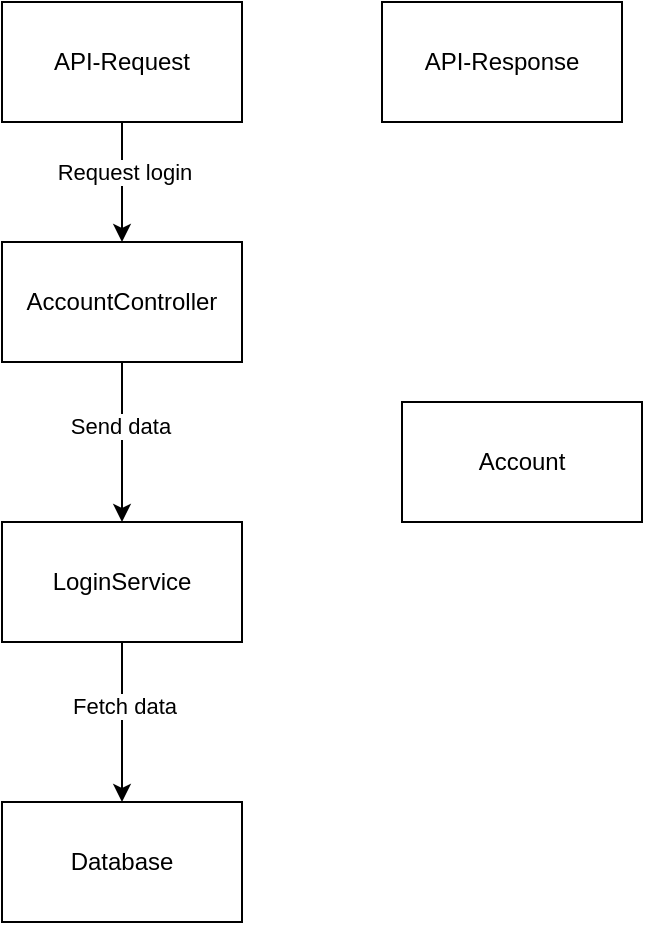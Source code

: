 <mxfile version="18.1.2" type="device"><diagram id="KJNINzmWkbKi1h1qGcNC" name="Page-1"><mxGraphModel dx="1896" dy="995" grid="1" gridSize="10" guides="1" tooltips="1" connect="1" arrows="1" fold="1" page="1" pageScale="1" pageWidth="850" pageHeight="1100" math="0" shadow="0"><root><mxCell id="0"/><mxCell id="1" parent="0"/><mxCell id="vHCkGD02PPa1V5gMArJr-5" style="edgeStyle=orthogonalEdgeStyle;rounded=0;orthogonalLoop=1;jettySize=auto;html=1;" edge="1" parent="1" source="2" target="vHCkGD02PPa1V5gMArJr-4"><mxGeometry relative="1" as="geometry"/></mxCell><mxCell id="vHCkGD02PPa1V5gMArJr-6" value="Request login" style="edgeLabel;html=1;align=center;verticalAlign=middle;resizable=0;points=[];" vertex="1" connectable="0" parent="vHCkGD02PPa1V5gMArJr-5"><mxGeometry x="-0.182" y="1" relative="1" as="geometry"><mxPoint as="offset"/></mxGeometry></mxCell><mxCell id="2" value="API-Request" style="rounded=0;whiteSpace=wrap;html=1;" parent="1" vertex="1"><mxGeometry x="80" y="80" width="120" height="60" as="geometry"/></mxCell><mxCell id="vHCkGD02PPa1V5gMArJr-2" value="API-Response" style="rounded=0;whiteSpace=wrap;html=1;" vertex="1" parent="1"><mxGeometry x="270" y="80" width="120" height="60" as="geometry"/></mxCell><mxCell id="vHCkGD02PPa1V5gMArJr-3" value="Account" style="rounded=0;whiteSpace=wrap;html=1;" vertex="1" parent="1"><mxGeometry x="280" y="280" width="120" height="60" as="geometry"/></mxCell><mxCell id="vHCkGD02PPa1V5gMArJr-8" value="" style="edgeStyle=orthogonalEdgeStyle;rounded=0;orthogonalLoop=1;jettySize=auto;html=1;" edge="1" parent="1" source="vHCkGD02PPa1V5gMArJr-4" target="vHCkGD02PPa1V5gMArJr-7"><mxGeometry relative="1" as="geometry"/></mxCell><mxCell id="vHCkGD02PPa1V5gMArJr-9" value="Send data" style="edgeLabel;html=1;align=center;verticalAlign=middle;resizable=0;points=[];" vertex="1" connectable="0" parent="vHCkGD02PPa1V5gMArJr-8"><mxGeometry x="-0.208" y="-1" relative="1" as="geometry"><mxPoint as="offset"/></mxGeometry></mxCell><mxCell id="vHCkGD02PPa1V5gMArJr-4" value="AccountController" style="rounded=0;whiteSpace=wrap;html=1;" vertex="1" parent="1"><mxGeometry x="80" y="200" width="120" height="60" as="geometry"/></mxCell><mxCell id="vHCkGD02PPa1V5gMArJr-12" value="" style="edgeStyle=orthogonalEdgeStyle;rounded=0;orthogonalLoop=1;jettySize=auto;html=1;" edge="1" parent="1" source="vHCkGD02PPa1V5gMArJr-7" target="vHCkGD02PPa1V5gMArJr-11"><mxGeometry relative="1" as="geometry"/></mxCell><mxCell id="vHCkGD02PPa1V5gMArJr-13" value="Fetch data" style="edgeLabel;html=1;align=center;verticalAlign=middle;resizable=0;points=[];" vertex="1" connectable="0" parent="vHCkGD02PPa1V5gMArJr-12"><mxGeometry x="-0.196" y="1" relative="1" as="geometry"><mxPoint as="offset"/></mxGeometry></mxCell><mxCell id="vHCkGD02PPa1V5gMArJr-7" value="LoginService" style="whiteSpace=wrap;html=1;rounded=0;" vertex="1" parent="1"><mxGeometry x="80" y="340" width="120" height="60" as="geometry"/></mxCell><mxCell id="vHCkGD02PPa1V5gMArJr-11" value="Database" style="whiteSpace=wrap;html=1;rounded=0;" vertex="1" parent="1"><mxGeometry x="80" y="480" width="120" height="60" as="geometry"/></mxCell></root></mxGraphModel></diagram></mxfile>